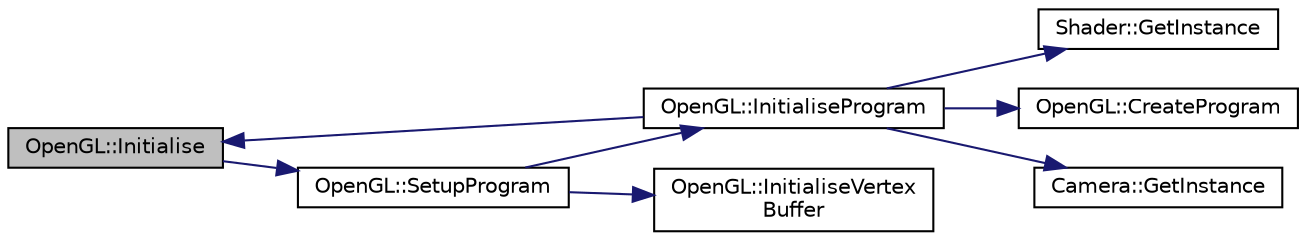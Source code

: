 digraph "OpenGL::Initialise"
{
  edge [fontname="Helvetica",fontsize="10",labelfontname="Helvetica",labelfontsize="10"];
  node [fontname="Helvetica",fontsize="10",shape=record];
  rankdir="LR";
  Node1 [label="OpenGL::Initialise",height=0.2,width=0.4,color="black", fillcolor="grey75", style="filled" fontcolor="black"];
  Node1 -> Node2 [color="midnightblue",fontsize="10",style="solid",fontname="Helvetica"];
  Node2 [label="OpenGL::SetupProgram",height=0.2,width=0.4,color="black", fillcolor="white", style="filled",URL="$class_open_g_l.html#a9bef8c9ca4bc11bdc78c258a321a8d0d",tooltip="Sets up the program. "];
  Node2 -> Node3 [color="midnightblue",fontsize="10",style="solid",fontname="Helvetica"];
  Node3 [label="OpenGL::InitialiseProgram",height=0.2,width=0.4,color="black", fillcolor="white", style="filled",URL="$class_open_g_l.html#a78e3b0e9cd0334e40a333345f9df3e07",tooltip="Initialises the program. "];
  Node3 -> Node4 [color="midnightblue",fontsize="10",style="solid",fontname="Helvetica"];
  Node4 [label="Shader::GetInstance",height=0.2,width=0.4,color="black", fillcolor="white", style="filled",URL="$class_shader.html#ab76379ba002c9d55447b84d364ad68a3",tooltip="Gets the instance. "];
  Node3 -> Node1 [color="midnightblue",fontsize="10",style="solid",fontname="Helvetica"];
  Node3 -> Node5 [color="midnightblue",fontsize="10",style="solid",fontname="Helvetica"];
  Node5 [label="OpenGL::CreateProgram",height=0.2,width=0.4,color="black", fillcolor="white", style="filled",URL="$class_open_g_l.html#a6b8c91f2ffde01f5686c104a1a8a8966",tooltip="Creates a program. "];
  Node3 -> Node6 [color="midnightblue",fontsize="10",style="solid",fontname="Helvetica"];
  Node6 [label="Camera::GetInstance",height=0.2,width=0.4,color="black", fillcolor="white", style="filled",URL="$class_camera.html#a89f74fabad965a5692461fc5379a79c4",tooltip="Gets the instance. "];
  Node2 -> Node7 [color="midnightblue",fontsize="10",style="solid",fontname="Helvetica"];
  Node7 [label="OpenGL::InitialiseVertex\lBuffer",height=0.2,width=0.4,color="black", fillcolor="white", style="filled",URL="$class_open_g_l.html#ac159901aae6033e6f73a04567dc9b82e",tooltip="Initialises the vertex buffer. "];
}

